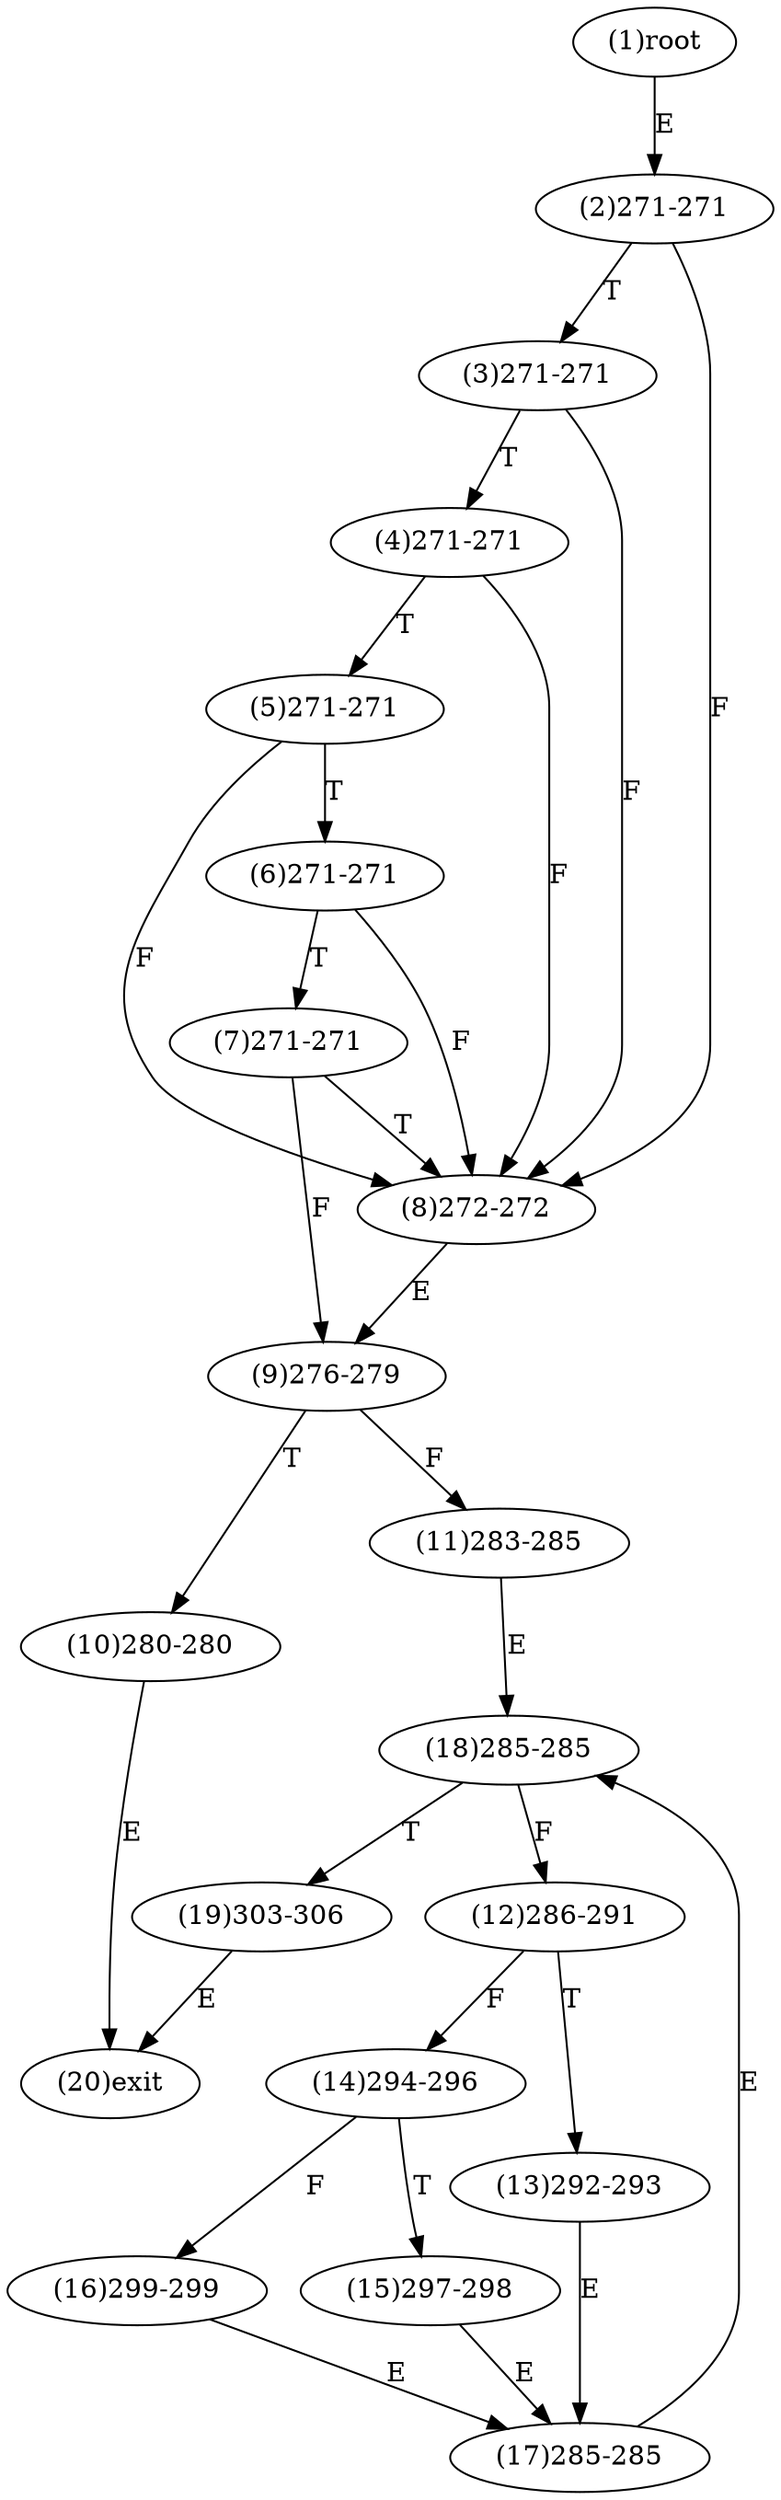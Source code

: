digraph "" { 
1[ label="(1)root"];
2[ label="(2)271-271"];
3[ label="(3)271-271"];
4[ label="(4)271-271"];
5[ label="(5)271-271"];
6[ label="(6)271-271"];
7[ label="(7)271-271"];
8[ label="(8)272-272"];
9[ label="(9)276-279"];
10[ label="(10)280-280"];
11[ label="(11)283-285"];
12[ label="(12)286-291"];
13[ label="(13)292-293"];
14[ label="(14)294-296"];
15[ label="(15)297-298"];
17[ label="(17)285-285"];
16[ label="(16)299-299"];
19[ label="(19)303-306"];
18[ label="(18)285-285"];
20[ label="(20)exit"];
1->2[ label="E"];
2->8[ label="F"];
2->3[ label="T"];
3->8[ label="F"];
3->4[ label="T"];
4->8[ label="F"];
4->5[ label="T"];
5->8[ label="F"];
5->6[ label="T"];
6->8[ label="F"];
6->7[ label="T"];
7->9[ label="F"];
7->8[ label="T"];
8->9[ label="E"];
9->11[ label="F"];
9->10[ label="T"];
10->20[ label="E"];
11->18[ label="E"];
12->14[ label="F"];
12->13[ label="T"];
13->17[ label="E"];
14->16[ label="F"];
14->15[ label="T"];
15->17[ label="E"];
16->17[ label="E"];
17->18[ label="E"];
18->12[ label="F"];
18->19[ label="T"];
19->20[ label="E"];
}